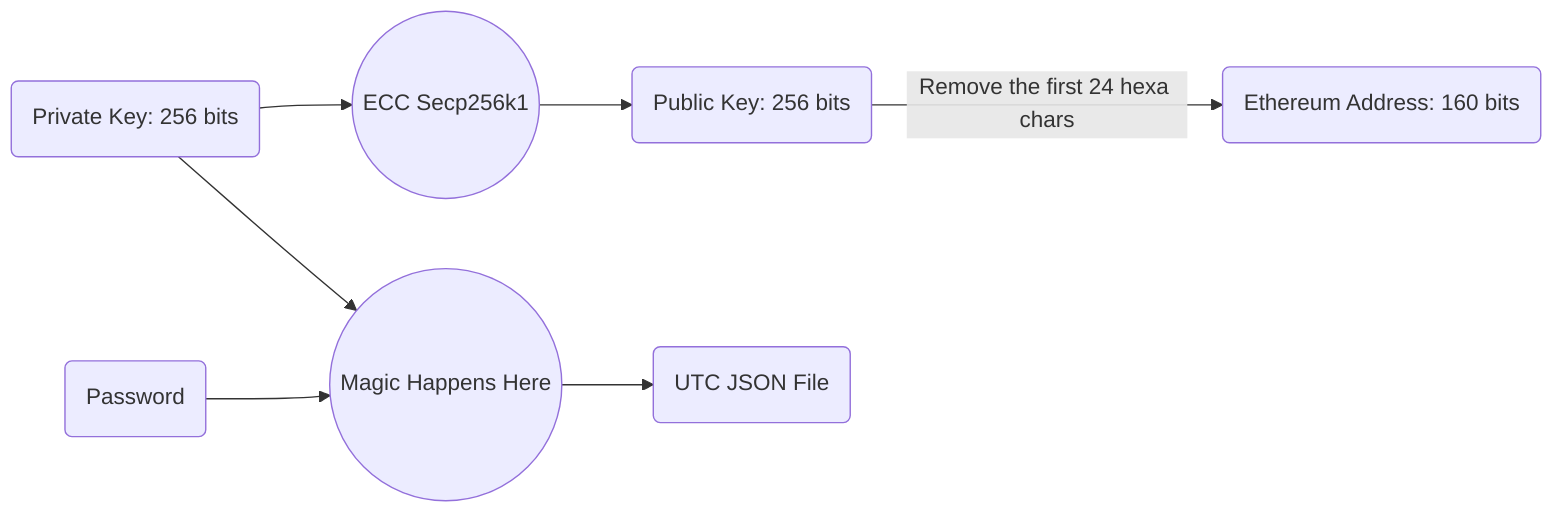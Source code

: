 graph LR

Priv(Private Key: 256 bits)
Pub(Public Key: 256 bits)
Addr(Ethereum Address: 160 bits)
ECC((ECC Secp256k1))
Pwd(Password)
UTCFile(UTC JSON File)
Magic((Magic Happens Here))

Priv --> ECC;
ECC --> Pub;
Pub -->|Remove the first 24 hexa chars| Addr;
Priv --> Magic;
Pwd --> Magic;
Magic --> UTCFile;